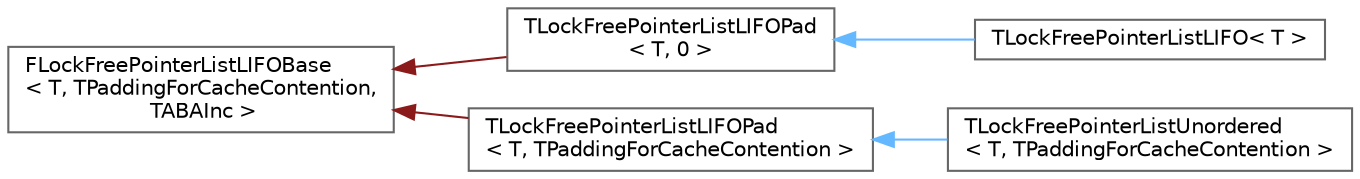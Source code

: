digraph "Graphical Class Hierarchy"
{
 // INTERACTIVE_SVG=YES
 // LATEX_PDF_SIZE
  bgcolor="transparent";
  edge [fontname=Helvetica,fontsize=10,labelfontname=Helvetica,labelfontsize=10];
  node [fontname=Helvetica,fontsize=10,shape=box,height=0.2,width=0.4];
  rankdir="LR";
  Node0 [id="Node000000",label="FLockFreePointerListLIFOBase\l\< T, TPaddingForCacheContention,\l TABAInc \>",height=0.2,width=0.4,color="grey40", fillcolor="white", style="filled",URL="$d7/dbf/classFLockFreePointerListLIFOBase.html",tooltip=" "];
  Node0 -> Node1 [id="edge4310_Node000000_Node000001",dir="back",color="firebrick4",style="solid",tooltip=" "];
  Node1 [id="Node000001",label="TLockFreePointerListLIFOPad\l\< T, 0 \>",height=0.2,width=0.4,color="grey40", fillcolor="white", style="filled",URL="$dc/d66/classTLockFreePointerListLIFOPad.html",tooltip=" "];
  Node1 -> Node2 [id="edge4311_Node000001_Node000002",dir="back",color="steelblue1",style="solid",tooltip=" "];
  Node2 [id="Node000002",label="TLockFreePointerListLIFO\< T \>",height=0.2,width=0.4,color="grey40", fillcolor="white", style="filled",URL="$df/d6c/classTLockFreePointerListLIFO.html",tooltip=" "];
  Node0 -> Node3 [id="edge4312_Node000000_Node000003",dir="back",color="firebrick4",style="solid",tooltip=" "];
  Node3 [id="Node000003",label="TLockFreePointerListLIFOPad\l\< T, TPaddingForCacheContention \>",height=0.2,width=0.4,color="grey40", fillcolor="white", style="filled",URL="$dc/d66/classTLockFreePointerListLIFOPad.html",tooltip=" "];
  Node3 -> Node4 [id="edge4313_Node000003_Node000004",dir="back",color="steelblue1",style="solid",tooltip=" "];
  Node4 [id="Node000004",label="TLockFreePointerListUnordered\l\< T, TPaddingForCacheContention \>",height=0.2,width=0.4,color="grey40", fillcolor="white", style="filled",URL="$d5/d02/classTLockFreePointerListUnordered.html",tooltip=" "];
}
